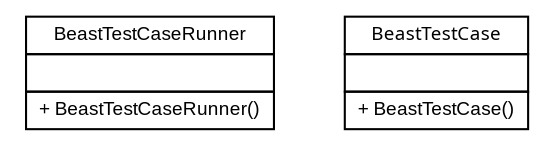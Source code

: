 #!/usr/local/bin/dot
#
# Class diagram 
# Generated by UMLGraph version 5.1 (http://www.umlgraph.org/)
#

digraph G {
	edge [fontname="arial",fontsize=10,labelfontname="arial",labelfontsize=10];
	node [fontname="arial",fontsize=10,shape=plaintext];
	nodesep=0.25;
	ranksep=0.5;
	// es.upm.dit.gsi.beast.story.BeastTestCaseRunner
	c719 [label=<<table title="es.upm.dit.gsi.beast.story.BeastTestCaseRunner" border="0" cellborder="1" cellspacing="0" cellpadding="2" port="p" href="./BeastTestCaseRunner.html">
		<tr><td><table border="0" cellspacing="0" cellpadding="1">
<tr><td align="center" balign="center"> BeastTestCaseRunner </td></tr>
		</table></td></tr>
		<tr><td><table border="0" cellspacing="0" cellpadding="1">
<tr><td align="left" balign="left">  </td></tr>
		</table></td></tr>
		<tr><td><table border="0" cellspacing="0" cellpadding="1">
<tr><td align="left" balign="left"> + BeastTestCaseRunner() </td></tr>
		</table></td></tr>
		</table>>, fontname="arial", fontcolor="black", fontsize=9.0];
	// es.upm.dit.gsi.beast.story.BeastTestCase
	c720 [label=<<table title="es.upm.dit.gsi.beast.story.BeastTestCase" border="0" cellborder="1" cellspacing="0" cellpadding="2" port="p" href="./BeastTestCase.html">
		<tr><td><table border="0" cellspacing="0" cellpadding="1">
<tr><td align="center" balign="center"><font face="ariali"> BeastTestCase </font></td></tr>
		</table></td></tr>
		<tr><td><table border="0" cellspacing="0" cellpadding="1">
<tr><td align="left" balign="left">  </td></tr>
		</table></td></tr>
		<tr><td><table border="0" cellspacing="0" cellpadding="1">
<tr><td align="left" balign="left"> + BeastTestCase() </td></tr>
		</table></td></tr>
		</table>>, fontname="arial", fontcolor="black", fontsize=9.0];
}

